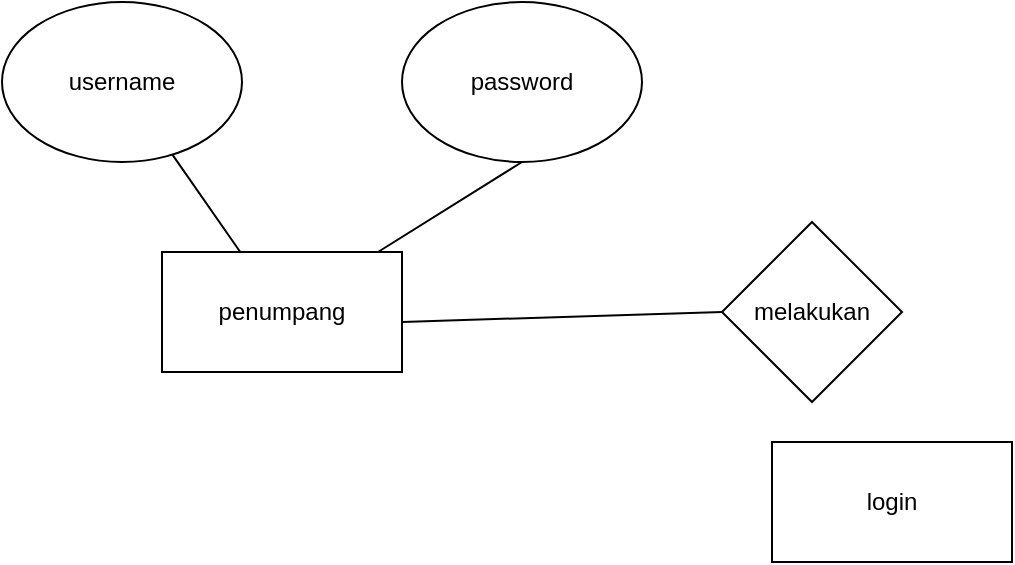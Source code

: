 <mxfile version="24.7.5">
  <diagram name="Page-1" id="Yaju-Ibw9UGLBPBaBqxe">
    <mxGraphModel dx="880" dy="468" grid="1" gridSize="20" guides="1" tooltips="1" connect="1" arrows="1" fold="1" page="1" pageScale="1" pageWidth="850" pageHeight="1100" math="0" shadow="0">
      <root>
        <mxCell id="0" />
        <mxCell id="1" parent="0" />
        <mxCell id="ResVHGgUQo3lfPangQbN-1" value="penumpang" style="rounded=0;whiteSpace=wrap;html=1;" parent="1" vertex="1">
          <mxGeometry x="120" y="205" width="120" height="60" as="geometry" />
        </mxCell>
        <mxCell id="ResVHGgUQo3lfPangQbN-2" value="username" style="ellipse;whiteSpace=wrap;html=1;" parent="1" vertex="1">
          <mxGeometry x="40" y="80" width="120" height="80" as="geometry" />
        </mxCell>
        <mxCell id="ResVHGgUQo3lfPangQbN-3" value="password" style="ellipse;whiteSpace=wrap;html=1;" parent="1" vertex="1">
          <mxGeometry x="240" y="80" width="120" height="80" as="geometry" />
        </mxCell>
        <mxCell id="ResVHGgUQo3lfPangQbN-4" value="" style="endArrow=none;html=1;rounded=0;" parent="1" source="ResVHGgUQo3lfPangQbN-2" target="ResVHGgUQo3lfPangQbN-1" edge="1">
          <mxGeometry width="50" height="50" relative="1" as="geometry">
            <mxPoint x="400" y="270" as="sourcePoint" />
            <mxPoint x="450" y="220" as="targetPoint" />
          </mxGeometry>
        </mxCell>
        <mxCell id="ResVHGgUQo3lfPangQbN-6" value="" style="endArrow=none;html=1;rounded=0;entryX=0.5;entryY=1;entryDx=0;entryDy=0;" parent="1" source="ResVHGgUQo3lfPangQbN-1" target="ResVHGgUQo3lfPangQbN-3" edge="1">
          <mxGeometry width="50" height="50" relative="1" as="geometry">
            <mxPoint x="270" y="190" as="sourcePoint" />
            <mxPoint x="280" y="170" as="targetPoint" />
          </mxGeometry>
        </mxCell>
        <mxCell id="ResVHGgUQo3lfPangQbN-7" value="melakukan" style="rhombus;whiteSpace=wrap;html=1;" parent="1" vertex="1">
          <mxGeometry x="400" y="190" width="90" height="90" as="geometry" />
        </mxCell>
        <mxCell id="ResVHGgUQo3lfPangQbN-8" value="" style="endArrow=none;html=1;rounded=0;entryX=0;entryY=0.5;entryDx=0;entryDy=0;exitX=1.002;exitY=0.583;exitDx=0;exitDy=0;exitPerimeter=0;" parent="1" source="ResVHGgUQo3lfPangQbN-1" target="ResVHGgUQo3lfPangQbN-7" edge="1">
          <mxGeometry width="50" height="50" relative="1" as="geometry">
            <mxPoint x="220" y="280" as="sourcePoint" />
            <mxPoint x="270" y="230" as="targetPoint" />
          </mxGeometry>
        </mxCell>
        <mxCell id="ResVHGgUQo3lfPangQbN-9" value="login" style="rounded=0;whiteSpace=wrap;html=1;" parent="1" vertex="1">
          <mxGeometry x="425" y="300" width="120" height="60" as="geometry" />
        </mxCell>
      </root>
    </mxGraphModel>
  </diagram>
</mxfile>
